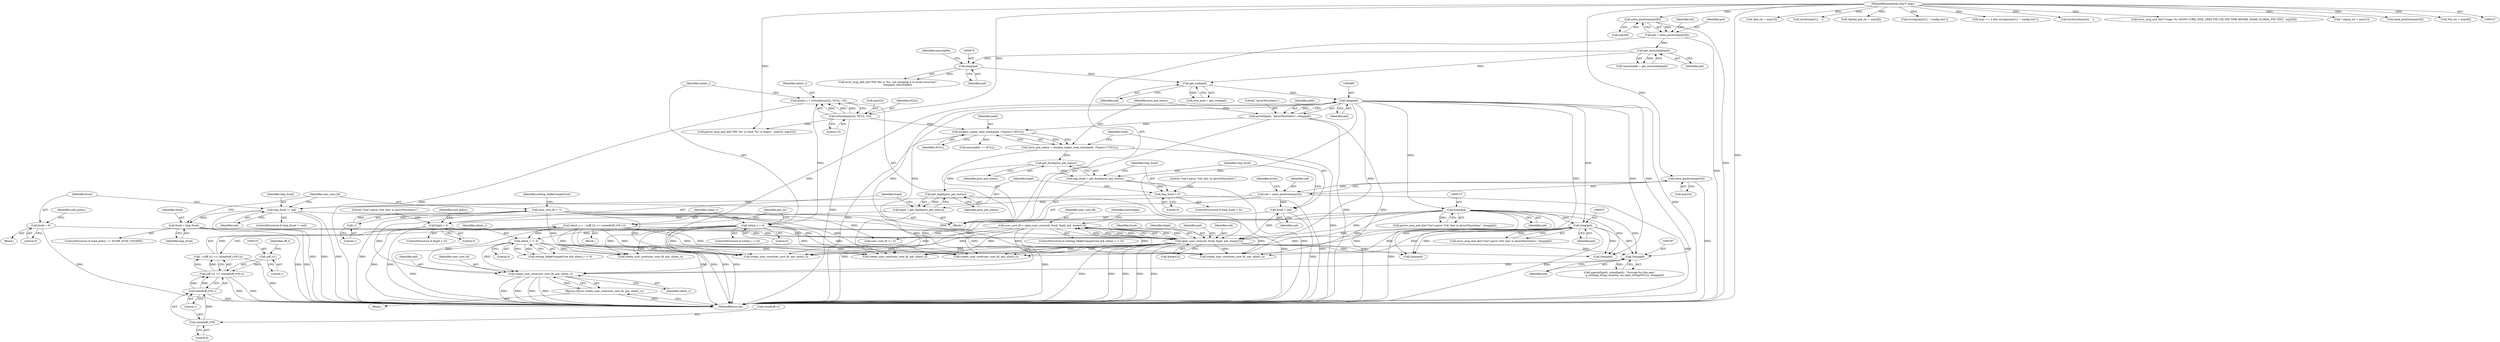 digraph "0_abrt_3c1b60cfa62d39e5fff5a53a5bc53dae189e740e@API" {
"1000771" [label="(Call,create_user_core(user_core_fd, pid, ulimit_c))"];
"1000567" [label="(Call,user_core_fd = open_user_core(uid, fsuid, fsgid, pid, &argv[1]))"];
"1000569" [label="(Call,open_user_core(uid, fsuid, fsgid, pid, &argv[1]))"];
"1000534" [label="(Call,tmp_fsuid != uid)"];
"1000507" [label="(Call,tmp_fsuid < 0)"];
"1000502" [label="(Call,tmp_fsuid = get_fsuid(proc_pid_status))"];
"1000504" [label="(Call,get_fsuid(proc_pid_status))"];
"1000492" [label="(Call,*proc_pid_status = xmalloc_xopen_read_close(path, /*maxsz:*/ NULL))"];
"1000494" [label="(Call,xmalloc_xopen_read_close(path, /*maxsz:*/ NULL))"];
"1000485" [label="(Call,sprintf(path, \"/proc/%lu/status\", (long)pid))"];
"1000488" [label="(Call,(long)pid)"];
"1000480" [label="(Call,get_cwd(pid))"];
"1000474" [label="(Call,(long)pid)"];
"1000463" [label="(Call,get_executable(pid))"];
"1000435" [label="(Call,pid = xatoi_positive(argv[8]))"];
"1000437" [label="(Call,xatoi_positive(argv[8]))"];
"1000149" [label="(MethodParameterIn,char** argv)"];
"1000354" [label="(Call,strtoull(argv[2], NULL, 10))"];
"1000392" [label="(Call,uid = xatoi_positive(argv[4]))"];
"1000394" [label="(Call,xatoi_positive(argv[4]))"];
"1000545" [label="(Call,fsuid = tmp_fsuid)"];
"1000498" [label="(Call,fsuid = uid)"];
"1000538" [label="(Call,fsuid = 0)"];
"1000521" [label="(Call,fsgid < 0)"];
"1000516" [label="(Call,fsgid = get_fsgid(proc_pid_status))"];
"1000518" [label="(Call,get_fsgid(proc_pid_status))"];
"1000512" [label="(Call,(long)pid)"];
"1000526" [label="(Call,(long)pid)"];
"1000557" [label="(Call,user_core_fd = -1)"];
"1000559" [label="(Call,-1)"];
"1000766" [label="(Call,(long)pid)"];
"1000564" [label="(Call,ulimit_c != 0)"];
"1000365" [label="(Call,ulimit_c = ~((off_t)1 << (sizeof(off_t)*8-1)))"];
"1000367" [label="(Call,~((off_t)1 << (sizeof(off_t)*8-1)))"];
"1000368" [label="(Call,(off_t)1 << (sizeof(off_t)*8-1))"];
"1000369" [label="(Call,(off_t)1)"];
"1000372" [label="(Call,sizeof(off_t)*8-1)"];
"1000373" [label="(Call,sizeof(off_t)*8)"];
"1000361" [label="(Call,ulimit_c < 0)"];
"1000352" [label="(Call,ulimit_c = strtoull(argv[2], NULL, 10))"];
"1000770" [label="(Return,return create_user_core(user_core_fd, pid, ulimit_c);)"];
"1000604" [label="(Call,create_user_core(user_core_fd, pid, ulimit_c))"];
"1000481" [label="(Identifier,pid)"];
"1000500" [label="(Identifier,uid)"];
"1000559" [label="(Call,-1)"];
"1000571" [label="(Identifier,fsuid)"];
"1000563" [label="(Identifier,setting_MakeCompatCore)"];
"1000438" [label="(Call,argv[8])"];
"1000377" [label="(Literal,1)"];
"1000477" [label="(Identifier,executable)"];
"1000380" [label="(Identifier,pid_str)"];
"1000545" [label="(Call,fsuid = tmp_fsuid)"];
"1000770" [label="(Return,return create_user_core(user_core_fd, pid, ulimit_c);)"];
"1000522" [label="(Identifier,fsgid)"];
"1000374" [label="(Call,sizeof(off_t))"];
"1000379" [label="(Call,*pid_str = argv[3])"];
"1000524" [label="(Call,error_msg_and_die(\"Can't parse 'Gid: line' in /proc/%lu/status\", (long)pid))"];
"1000311" [label="(Call,strchr(argv[1], ' '))"];
"1000495" [label="(Identifier,path)"];
"1000769" [label="(Block,)"];
"1000561" [label="(ControlStructure,if (setting_MakeCompatCore && ulimit_c != 0))"];
"1000429" [label="(Call,*global_pid_str = argv[8])"];
"1000510" [label="(Call,perror_msg_and_die(\"Can't parse 'Uid: line' in /proc/%lu/status\", (long)pid))"];
"1000353" [label="(Identifier,ulimit_c)"];
"1000533" [label="(ControlStructure,if (tmp_fsuid != uid))"];
"1000558" [label="(Identifier,user_core_fd)"];
"1000540" [label="(Literal,0)"];
"1000362" [label="(Identifier,ulimit_c)"];
"1000400" [label="(Identifier,errno)"];
"1000525" [label="(Literal,\"Can't parse 'Gid: line' in /proc/%lu/status\")"];
"1000395" [label="(Call,argv[4])"];
"1000547" [label="(Identifier,tmp_fsuid)"];
"1000642" [label="(Call,create_user_core(user_core_fd, pid, ulimit_c))"];
"1000464" [label="(Identifier,pid)"];
"1000443" [label="(Identifier,tid)"];
"1000291" [label="(Call,strcmp(argv[1], \"--config-test\"))"];
"1000287" [label="(Call,argc == 2 && strcmp(argv[1], \"--config-test\"))"];
"1000330" [label="(Call,strchrnul(argv[i], ' '))"];
"1000394" [label="(Call,xatoi_positive(argv[4]))"];
"1000622" [label="(Call,create_user_core(user_core_fd, pid, ulimit_c))"];
"1000504" [label="(Call,get_fsuid(proc_pid_status))"];
"1000518" [label="(Call,get_fsgid(proc_pid_status))"];
"1000546" [label="(Identifier,fsuid)"];
"1000519" [label="(Identifier,proc_pid_status)"];
"1001431" [label="(Call,user_core_fd >= 0)"];
"1000405" [label="(Call,perror_msg_and_die(\"PID '%s' or limit '%s' is bogus\", argv[3], argv[2]))"];
"1000531" [label="(Identifier,suid_policy)"];
"1000361" [label="(Call,ulimit_c < 0)"];
"1000585" [label="(Call,(long)pid)"];
"1000492" [label="(Call,*proc_pid_status = xmalloc_xopen_read_close(path, /*maxsz:*/ NULL))"];
"1000772" [label="(Identifier,user_core_fd)"];
"1000488" [label="(Call,(long)pid)"];
"1000352" [label="(Call,ulimit_c = strtoull(argv[2], NULL, 10))"];
"1000521" [label="(Call,fsgid < 0)"];
"1000365" [label="(Call,ulimit_c = ~((off_t)1 << (sizeof(off_t)*8-1)))"];
"1000366" [label="(Identifier,ulimit_c)"];
"1000463" [label="(Call,get_executable(pid))"];
"1000768" [label="(Identifier,pid)"];
"1000359" [label="(Literal,10)"];
"1000589" [label="(Call,create_user_core(user_core_fd, pid, ulimit_c))"];
"1000149" [label="(MethodParameterIn,char** argv)"];
"1000565" [label="(Identifier,ulimit_c)"];
"1000354" [label="(Call,strtoull(argv[2], NULL, 10))"];
"1000560" [label="(Literal,1)"];
"1000507" [label="(Call,tmp_fsuid < 0)"];
"1000514" [label="(Identifier,pid)"];
"1000774" [label="(Identifier,ulimit_c)"];
"1000572" [label="(Identifier,fsgid)"];
"1000305" [label="(Call,error_msg_and_die(\"Usage: %s SIGNO CORE_SIZE_LIMIT PID UID GID TIME BINARY_NAME GLOBAL_PID [TID]\", argv[0]))"];
"1000574" [label="(Call,&argv[1])"];
"1000369" [label="(Call,(off_t)1)"];
"1000490" [label="(Identifier,pid)"];
"1000766" [label="(Call,(long)pid)"];
"1000150" [label="(Block,)"];
"1000771" [label="(Call,create_user_core(user_core_fd, pid, ulimit_c))"];
"1000562" [label="(Call,setting_MakeCompatCore && ulimit_c != 0)"];
"1000506" [label="(ControlStructure,if (tmp_fsuid < 0))"];
"1000375" [label="(Identifier,off_t)"];
"1000494" [label="(Call,xmalloc_xopen_read_close(path, /*maxsz:*/ NULL))"];
"1000436" [label="(Identifier,pid)"];
"1000537" [label="(Block,)"];
"1001447" [label="(MethodReturn,int)"];
"1000461" [label="(Call,*executable = get_executable(pid))"];
"1000341" [label="(Call,* signal_str = argv[1])"];
"1000566" [label="(Literal,0)"];
"1000658" [label="(Call,create_user_core(user_core_fd, pid, ulimit_c))"];
"1000503" [label="(Identifier,tmp_fsuid)"];
"1000543" [label="(Identifier,suid_policy)"];
"1000535" [label="(Identifier,tmp_fsuid)"];
"1000502" [label="(Call,tmp_fsuid = get_fsuid(proc_pid_status))"];
"1000487" [label="(Literal,\"/proc/%lu/status\")"];
"1000539" [label="(Identifier,fsuid)"];
"1000372" [label="(Call,sizeof(off_t)*8-1)"];
"1000523" [label="(Literal,0)"];
"1000393" [label="(Identifier,uid)"];
"1000472" [label="(Call,error_msg_and_die(\"PID %lu is '%s', not dumping it to avoid recursion\",\n                        (long)pid, executable))"];
"1000355" [label="(Call,argv[2])"];
"1000573" [label="(Identifier,pid)"];
"1000476" [label="(Identifier,pid)"];
"1000496" [label="(Identifier,NULL)"];
"1000528" [label="(Identifier,pid)"];
"1000363" [label="(Literal,0)"];
"1000516" [label="(Call,fsgid = get_fsgid(proc_pid_status))"];
"1000568" [label="(Identifier,user_core_fd)"];
"1000493" [label="(Identifier,proc_pid_status)"];
"1000368" [label="(Call,(off_t)1 << (sizeof(off_t)*8-1))"];
"1000505" [label="(Identifier,proc_pid_status)"];
"1000360" [label="(ControlStructure,if (ulimit_c < 0))"];
"1000480" [label="(Call,get_cwd(pid))"];
"1000564" [label="(Call,ulimit_c != 0)"];
"1000509" [label="(Literal,0)"];
"1000387" [label="(Call,xatoi_positive(argv[3]))"];
"1000474" [label="(Call,(long)pid)"];
"1000508" [label="(Identifier,tmp_fsuid)"];
"1000435" [label="(Call,pid = xatoi_positive(argv[8]))"];
"1000541" [label="(ControlStructure,if (suid_policy == DUMP_SUID_UNSAFE))"];
"1000373" [label="(Call,sizeof(off_t)*8)"];
"1000758" [label="(Call,snprintf(path, sizeof(path), \"%s/ccpp-%s-%lu.new\",\n            g_settings_dump_location, iso_date_string(NULL), (long)pid))"];
"1000773" [label="(Identifier,pid)"];
"1000534" [label="(Call,tmp_fsuid != uid)"];
"1000478" [label="(Call,user_pwd = get_cwd(pid))"];
"1000367" [label="(Call,~((off_t)1 << (sizeof(off_t)*8-1)))"];
"1000743" [label="(Call,(long)pid)"];
"1000536" [label="(Identifier,uid)"];
"1000371" [label="(Literal,1)"];
"1000538" [label="(Call,fsuid = 0)"];
"1000579" [label="(Call,executable == NULL)"];
"1000437" [label="(Call,xatoi_positive(argv[8]))"];
"1000485" [label="(Call,sprintf(path, \"/proc/%lu/status\", (long)pid))"];
"1000567" [label="(Call,user_core_fd = open_user_core(uid, fsuid, fsgid, pid, &argv[1]))"];
"1000486" [label="(Identifier,path)"];
"1000511" [label="(Literal,\"Can't parse 'Uid: line' in /proc/%lu/status\")"];
"1000517" [label="(Identifier,fsgid)"];
"1000447" [label="(Call,*tid_str = argv[9])"];
"1000376" [label="(Literal,8)"];
"1000557" [label="(Call,user_core_fd = -1)"];
"1000526" [label="(Call,(long)pid)"];
"1000570" [label="(Identifier,uid)"];
"1000499" [label="(Identifier,fsuid)"];
"1000498" [label="(Call,fsuid = uid)"];
"1000358" [label="(Identifier,NULL)"];
"1000392" [label="(Call,uid = xatoi_positive(argv[4]))"];
"1000512" [label="(Call,(long)pid)"];
"1000520" [label="(ControlStructure,if (fsgid < 0))"];
"1000569" [label="(Call,open_user_core(uid, fsuid, fsgid, pid, &argv[1]))"];
"1000364" [label="(Block,)"];
"1000580" [label="(Identifier,executable)"];
"1000771" -> "1000770"  [label="AST: "];
"1000771" -> "1000774"  [label="CFG: "];
"1000772" -> "1000771"  [label="AST: "];
"1000773" -> "1000771"  [label="AST: "];
"1000774" -> "1000771"  [label="AST: "];
"1000770" -> "1000771"  [label="CFG: "];
"1000771" -> "1001447"  [label="DDG: "];
"1000771" -> "1001447"  [label="DDG: "];
"1000771" -> "1001447"  [label="DDG: "];
"1000771" -> "1001447"  [label="DDG: "];
"1000771" -> "1000770"  [label="DDG: "];
"1000567" -> "1000771"  [label="DDG: "];
"1000557" -> "1000771"  [label="DDG: "];
"1000766" -> "1000771"  [label="DDG: "];
"1000564" -> "1000771"  [label="DDG: "];
"1000365" -> "1000771"  [label="DDG: "];
"1000361" -> "1000771"  [label="DDG: "];
"1000567" -> "1000561"  [label="AST: "];
"1000567" -> "1000569"  [label="CFG: "];
"1000568" -> "1000567"  [label="AST: "];
"1000569" -> "1000567"  [label="AST: "];
"1000580" -> "1000567"  [label="CFG: "];
"1000567" -> "1001447"  [label="DDG: "];
"1000569" -> "1000567"  [label="DDG: "];
"1000569" -> "1000567"  [label="DDG: "];
"1000569" -> "1000567"  [label="DDG: "];
"1000569" -> "1000567"  [label="DDG: "];
"1000569" -> "1000567"  [label="DDG: "];
"1000567" -> "1000589"  [label="DDG: "];
"1000567" -> "1000604"  [label="DDG: "];
"1000567" -> "1000622"  [label="DDG: "];
"1000567" -> "1000642"  [label="DDG: "];
"1000567" -> "1000658"  [label="DDG: "];
"1000567" -> "1001431"  [label="DDG: "];
"1000569" -> "1000574"  [label="CFG: "];
"1000570" -> "1000569"  [label="AST: "];
"1000571" -> "1000569"  [label="AST: "];
"1000572" -> "1000569"  [label="AST: "];
"1000573" -> "1000569"  [label="AST: "];
"1000574" -> "1000569"  [label="AST: "];
"1000569" -> "1001447"  [label="DDG: "];
"1000569" -> "1001447"  [label="DDG: "];
"1000569" -> "1001447"  [label="DDG: "];
"1000569" -> "1001447"  [label="DDG: "];
"1000569" -> "1001447"  [label="DDG: "];
"1000534" -> "1000569"  [label="DDG: "];
"1000545" -> "1000569"  [label="DDG: "];
"1000498" -> "1000569"  [label="DDG: "];
"1000538" -> "1000569"  [label="DDG: "];
"1000521" -> "1000569"  [label="DDG: "];
"1000512" -> "1000569"  [label="DDG: "];
"1000526" -> "1000569"  [label="DDG: "];
"1000488" -> "1000569"  [label="DDG: "];
"1000569" -> "1000585"  [label="DDG: "];
"1000569" -> "1000604"  [label="DDG: "];
"1000569" -> "1000622"  [label="DDG: "];
"1000569" -> "1000642"  [label="DDG: "];
"1000569" -> "1000658"  [label="DDG: "];
"1000569" -> "1000743"  [label="DDG: "];
"1000569" -> "1000766"  [label="DDG: "];
"1000534" -> "1000533"  [label="AST: "];
"1000534" -> "1000536"  [label="CFG: "];
"1000535" -> "1000534"  [label="AST: "];
"1000536" -> "1000534"  [label="AST: "];
"1000539" -> "1000534"  [label="CFG: "];
"1000558" -> "1000534"  [label="CFG: "];
"1000534" -> "1001447"  [label="DDG: "];
"1000534" -> "1001447"  [label="DDG: "];
"1000534" -> "1001447"  [label="DDG: "];
"1000507" -> "1000534"  [label="DDG: "];
"1000392" -> "1000534"  [label="DDG: "];
"1000534" -> "1000545"  [label="DDG: "];
"1000507" -> "1000506"  [label="AST: "];
"1000507" -> "1000509"  [label="CFG: "];
"1000508" -> "1000507"  [label="AST: "];
"1000509" -> "1000507"  [label="AST: "];
"1000511" -> "1000507"  [label="CFG: "];
"1000517" -> "1000507"  [label="CFG: "];
"1000507" -> "1001447"  [label="DDG: "];
"1000502" -> "1000507"  [label="DDG: "];
"1000502" -> "1000150"  [label="AST: "];
"1000502" -> "1000504"  [label="CFG: "];
"1000503" -> "1000502"  [label="AST: "];
"1000504" -> "1000502"  [label="AST: "];
"1000508" -> "1000502"  [label="CFG: "];
"1000502" -> "1001447"  [label="DDG: "];
"1000504" -> "1000502"  [label="DDG: "];
"1000504" -> "1000505"  [label="CFG: "];
"1000505" -> "1000504"  [label="AST: "];
"1000492" -> "1000504"  [label="DDG: "];
"1000504" -> "1000518"  [label="DDG: "];
"1000492" -> "1000150"  [label="AST: "];
"1000492" -> "1000494"  [label="CFG: "];
"1000493" -> "1000492"  [label="AST: "];
"1000494" -> "1000492"  [label="AST: "];
"1000499" -> "1000492"  [label="CFG: "];
"1000492" -> "1001447"  [label="DDG: "];
"1000494" -> "1000492"  [label="DDG: "];
"1000494" -> "1000492"  [label="DDG: "];
"1000494" -> "1000496"  [label="CFG: "];
"1000495" -> "1000494"  [label="AST: "];
"1000496" -> "1000494"  [label="AST: "];
"1000494" -> "1001447"  [label="DDG: "];
"1000485" -> "1000494"  [label="DDG: "];
"1000354" -> "1000494"  [label="DDG: "];
"1000494" -> "1000579"  [label="DDG: "];
"1000485" -> "1000150"  [label="AST: "];
"1000485" -> "1000488"  [label="CFG: "];
"1000486" -> "1000485"  [label="AST: "];
"1000487" -> "1000485"  [label="AST: "];
"1000488" -> "1000485"  [label="AST: "];
"1000493" -> "1000485"  [label="CFG: "];
"1000485" -> "1001447"  [label="DDG: "];
"1000485" -> "1001447"  [label="DDG: "];
"1000488" -> "1000485"  [label="DDG: "];
"1000488" -> "1000490"  [label="CFG: "];
"1000489" -> "1000488"  [label="AST: "];
"1000490" -> "1000488"  [label="AST: "];
"1000488" -> "1001447"  [label="DDG: "];
"1000480" -> "1000488"  [label="DDG: "];
"1000488" -> "1000512"  [label="DDG: "];
"1000488" -> "1000526"  [label="DDG: "];
"1000488" -> "1000585"  [label="DDG: "];
"1000488" -> "1000604"  [label="DDG: "];
"1000488" -> "1000622"  [label="DDG: "];
"1000488" -> "1000642"  [label="DDG: "];
"1000488" -> "1000658"  [label="DDG: "];
"1000488" -> "1000743"  [label="DDG: "];
"1000488" -> "1000766"  [label="DDG: "];
"1000480" -> "1000478"  [label="AST: "];
"1000480" -> "1000481"  [label="CFG: "];
"1000481" -> "1000480"  [label="AST: "];
"1000478" -> "1000480"  [label="CFG: "];
"1000480" -> "1000478"  [label="DDG: "];
"1000474" -> "1000480"  [label="DDG: "];
"1000463" -> "1000480"  [label="DDG: "];
"1000474" -> "1000472"  [label="AST: "];
"1000474" -> "1000476"  [label="CFG: "];
"1000475" -> "1000474"  [label="AST: "];
"1000476" -> "1000474"  [label="AST: "];
"1000477" -> "1000474"  [label="CFG: "];
"1000474" -> "1000472"  [label="DDG: "];
"1000463" -> "1000474"  [label="DDG: "];
"1000463" -> "1000461"  [label="AST: "];
"1000463" -> "1000464"  [label="CFG: "];
"1000464" -> "1000463"  [label="AST: "];
"1000461" -> "1000463"  [label="CFG: "];
"1000463" -> "1000461"  [label="DDG: "];
"1000435" -> "1000463"  [label="DDG: "];
"1000435" -> "1000150"  [label="AST: "];
"1000435" -> "1000437"  [label="CFG: "];
"1000436" -> "1000435"  [label="AST: "];
"1000437" -> "1000435"  [label="AST: "];
"1000443" -> "1000435"  [label="CFG: "];
"1000435" -> "1001447"  [label="DDG: "];
"1000437" -> "1000435"  [label="DDG: "];
"1000437" -> "1000438"  [label="CFG: "];
"1000438" -> "1000437"  [label="AST: "];
"1000437" -> "1001447"  [label="DDG: "];
"1000149" -> "1000437"  [label="DDG: "];
"1000149" -> "1000147"  [label="AST: "];
"1000149" -> "1001447"  [label="DDG: "];
"1000149" -> "1000287"  [label="DDG: "];
"1000149" -> "1000291"  [label="DDG: "];
"1000149" -> "1000305"  [label="DDG: "];
"1000149" -> "1000311"  [label="DDG: "];
"1000149" -> "1000330"  [label="DDG: "];
"1000149" -> "1000341"  [label="DDG: "];
"1000149" -> "1000354"  [label="DDG: "];
"1000149" -> "1000379"  [label="DDG: "];
"1000149" -> "1000387"  [label="DDG: "];
"1000149" -> "1000394"  [label="DDG: "];
"1000149" -> "1000405"  [label="DDG: "];
"1000149" -> "1000429"  [label="DDG: "];
"1000149" -> "1000447"  [label="DDG: "];
"1000354" -> "1000352"  [label="AST: "];
"1000354" -> "1000359"  [label="CFG: "];
"1000355" -> "1000354"  [label="AST: "];
"1000358" -> "1000354"  [label="AST: "];
"1000359" -> "1000354"  [label="AST: "];
"1000352" -> "1000354"  [label="CFG: "];
"1000354" -> "1001447"  [label="DDG: "];
"1000354" -> "1000352"  [label="DDG: "];
"1000354" -> "1000352"  [label="DDG: "];
"1000354" -> "1000352"  [label="DDG: "];
"1000354" -> "1000405"  [label="DDG: "];
"1000392" -> "1000150"  [label="AST: "];
"1000392" -> "1000394"  [label="CFG: "];
"1000393" -> "1000392"  [label="AST: "];
"1000394" -> "1000392"  [label="AST: "];
"1000400" -> "1000392"  [label="CFG: "];
"1000392" -> "1001447"  [label="DDG: "];
"1000394" -> "1000392"  [label="DDG: "];
"1000392" -> "1000498"  [label="DDG: "];
"1000394" -> "1000395"  [label="CFG: "];
"1000395" -> "1000394"  [label="AST: "];
"1000394" -> "1001447"  [label="DDG: "];
"1000545" -> "1000541"  [label="AST: "];
"1000545" -> "1000547"  [label="CFG: "];
"1000546" -> "1000545"  [label="AST: "];
"1000547" -> "1000545"  [label="AST: "];
"1000558" -> "1000545"  [label="CFG: "];
"1000545" -> "1001447"  [label="DDG: "];
"1000545" -> "1001447"  [label="DDG: "];
"1000498" -> "1000150"  [label="AST: "];
"1000498" -> "1000500"  [label="CFG: "];
"1000499" -> "1000498"  [label="AST: "];
"1000500" -> "1000498"  [label="AST: "];
"1000503" -> "1000498"  [label="CFG: "];
"1000498" -> "1001447"  [label="DDG: "];
"1000538" -> "1000537"  [label="AST: "];
"1000538" -> "1000540"  [label="CFG: "];
"1000539" -> "1000538"  [label="AST: "];
"1000540" -> "1000538"  [label="AST: "];
"1000543" -> "1000538"  [label="CFG: "];
"1000538" -> "1001447"  [label="DDG: "];
"1000521" -> "1000520"  [label="AST: "];
"1000521" -> "1000523"  [label="CFG: "];
"1000522" -> "1000521"  [label="AST: "];
"1000523" -> "1000521"  [label="AST: "];
"1000525" -> "1000521"  [label="CFG: "];
"1000531" -> "1000521"  [label="CFG: "];
"1000521" -> "1001447"  [label="DDG: "];
"1000521" -> "1001447"  [label="DDG: "];
"1000516" -> "1000521"  [label="DDG: "];
"1000516" -> "1000150"  [label="AST: "];
"1000516" -> "1000518"  [label="CFG: "];
"1000517" -> "1000516"  [label="AST: "];
"1000518" -> "1000516"  [label="AST: "];
"1000522" -> "1000516"  [label="CFG: "];
"1000516" -> "1001447"  [label="DDG: "];
"1000518" -> "1000516"  [label="DDG: "];
"1000518" -> "1000519"  [label="CFG: "];
"1000519" -> "1000518"  [label="AST: "];
"1000518" -> "1001447"  [label="DDG: "];
"1000512" -> "1000510"  [label="AST: "];
"1000512" -> "1000514"  [label="CFG: "];
"1000513" -> "1000512"  [label="AST: "];
"1000514" -> "1000512"  [label="AST: "];
"1000510" -> "1000512"  [label="CFG: "];
"1000512" -> "1001447"  [label="DDG: "];
"1000512" -> "1000510"  [label="DDG: "];
"1000512" -> "1000526"  [label="DDG: "];
"1000512" -> "1000585"  [label="DDG: "];
"1000512" -> "1000604"  [label="DDG: "];
"1000512" -> "1000622"  [label="DDG: "];
"1000512" -> "1000642"  [label="DDG: "];
"1000512" -> "1000658"  [label="DDG: "];
"1000512" -> "1000743"  [label="DDG: "];
"1000512" -> "1000766"  [label="DDG: "];
"1000526" -> "1000524"  [label="AST: "];
"1000526" -> "1000528"  [label="CFG: "];
"1000527" -> "1000526"  [label="AST: "];
"1000528" -> "1000526"  [label="AST: "];
"1000524" -> "1000526"  [label="CFG: "];
"1000526" -> "1001447"  [label="DDG: "];
"1000526" -> "1000524"  [label="DDG: "];
"1000526" -> "1000585"  [label="DDG: "];
"1000526" -> "1000604"  [label="DDG: "];
"1000526" -> "1000622"  [label="DDG: "];
"1000526" -> "1000642"  [label="DDG: "];
"1000526" -> "1000658"  [label="DDG: "];
"1000526" -> "1000743"  [label="DDG: "];
"1000526" -> "1000766"  [label="DDG: "];
"1000557" -> "1000150"  [label="AST: "];
"1000557" -> "1000559"  [label="CFG: "];
"1000558" -> "1000557"  [label="AST: "];
"1000559" -> "1000557"  [label="AST: "];
"1000563" -> "1000557"  [label="CFG: "];
"1000557" -> "1001447"  [label="DDG: "];
"1000559" -> "1000557"  [label="DDG: "];
"1000557" -> "1000589"  [label="DDG: "];
"1000557" -> "1000604"  [label="DDG: "];
"1000557" -> "1000622"  [label="DDG: "];
"1000557" -> "1000642"  [label="DDG: "];
"1000557" -> "1000658"  [label="DDG: "];
"1000557" -> "1001431"  [label="DDG: "];
"1000559" -> "1000560"  [label="CFG: "];
"1000560" -> "1000559"  [label="AST: "];
"1000766" -> "1000758"  [label="AST: "];
"1000766" -> "1000768"  [label="CFG: "];
"1000767" -> "1000766"  [label="AST: "];
"1000768" -> "1000766"  [label="AST: "];
"1000758" -> "1000766"  [label="CFG: "];
"1000766" -> "1000758"  [label="DDG: "];
"1000564" -> "1000562"  [label="AST: "];
"1000564" -> "1000566"  [label="CFG: "];
"1000565" -> "1000564"  [label="AST: "];
"1000566" -> "1000564"  [label="AST: "];
"1000562" -> "1000564"  [label="CFG: "];
"1000564" -> "1001447"  [label="DDG: "];
"1000564" -> "1000562"  [label="DDG: "];
"1000564" -> "1000562"  [label="DDG: "];
"1000365" -> "1000564"  [label="DDG: "];
"1000361" -> "1000564"  [label="DDG: "];
"1000564" -> "1000589"  [label="DDG: "];
"1000564" -> "1000604"  [label="DDG: "];
"1000564" -> "1000622"  [label="DDG: "];
"1000564" -> "1000642"  [label="DDG: "];
"1000564" -> "1000658"  [label="DDG: "];
"1000365" -> "1000364"  [label="AST: "];
"1000365" -> "1000367"  [label="CFG: "];
"1000366" -> "1000365"  [label="AST: "];
"1000367" -> "1000365"  [label="AST: "];
"1000380" -> "1000365"  [label="CFG: "];
"1000365" -> "1001447"  [label="DDG: "];
"1000365" -> "1001447"  [label="DDG: "];
"1000367" -> "1000365"  [label="DDG: "];
"1000365" -> "1000589"  [label="DDG: "];
"1000365" -> "1000604"  [label="DDG: "];
"1000365" -> "1000622"  [label="DDG: "];
"1000365" -> "1000642"  [label="DDG: "];
"1000365" -> "1000658"  [label="DDG: "];
"1000367" -> "1000368"  [label="CFG: "];
"1000368" -> "1000367"  [label="AST: "];
"1000367" -> "1001447"  [label="DDG: "];
"1000368" -> "1000367"  [label="DDG: "];
"1000368" -> "1000367"  [label="DDG: "];
"1000368" -> "1000372"  [label="CFG: "];
"1000369" -> "1000368"  [label="AST: "];
"1000372" -> "1000368"  [label="AST: "];
"1000368" -> "1001447"  [label="DDG: "];
"1000368" -> "1001447"  [label="DDG: "];
"1000369" -> "1000368"  [label="DDG: "];
"1000372" -> "1000368"  [label="DDG: "];
"1000372" -> "1000368"  [label="DDG: "];
"1000369" -> "1000371"  [label="CFG: "];
"1000370" -> "1000369"  [label="AST: "];
"1000371" -> "1000369"  [label="AST: "];
"1000375" -> "1000369"  [label="CFG: "];
"1000372" -> "1000377"  [label="CFG: "];
"1000373" -> "1000372"  [label="AST: "];
"1000377" -> "1000372"  [label="AST: "];
"1000372" -> "1001447"  [label="DDG: "];
"1000373" -> "1000372"  [label="DDG: "];
"1000373" -> "1000376"  [label="CFG: "];
"1000374" -> "1000373"  [label="AST: "];
"1000376" -> "1000373"  [label="AST: "];
"1000377" -> "1000373"  [label="CFG: "];
"1000361" -> "1000360"  [label="AST: "];
"1000361" -> "1000363"  [label="CFG: "];
"1000362" -> "1000361"  [label="AST: "];
"1000363" -> "1000361"  [label="AST: "];
"1000366" -> "1000361"  [label="CFG: "];
"1000380" -> "1000361"  [label="CFG: "];
"1000361" -> "1001447"  [label="DDG: "];
"1000361" -> "1001447"  [label="DDG: "];
"1000352" -> "1000361"  [label="DDG: "];
"1000361" -> "1000589"  [label="DDG: "];
"1000361" -> "1000604"  [label="DDG: "];
"1000361" -> "1000622"  [label="DDG: "];
"1000361" -> "1000642"  [label="DDG: "];
"1000361" -> "1000658"  [label="DDG: "];
"1000352" -> "1000150"  [label="AST: "];
"1000353" -> "1000352"  [label="AST: "];
"1000362" -> "1000352"  [label="CFG: "];
"1000352" -> "1001447"  [label="DDG: "];
"1000770" -> "1000769"  [label="AST: "];
"1001447" -> "1000770"  [label="CFG: "];
"1000770" -> "1001447"  [label="DDG: "];
}
